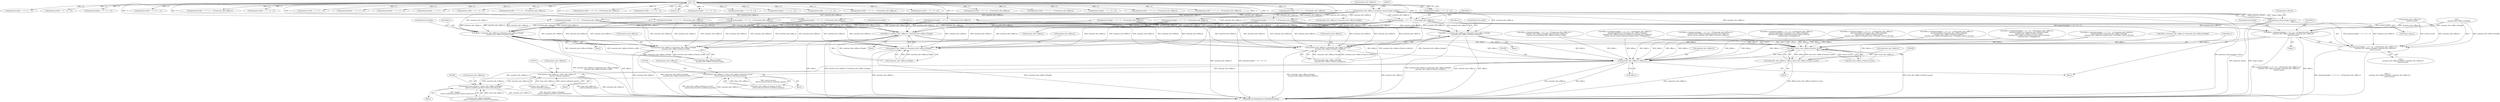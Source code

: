 digraph "0_ImageMagick_f595a1985233c399a05c0c37cc41de16a90dd025@pointer" {
"1000575" [label="(Call,(geometry.height == 0 ? -1.0 : 1.0)*annotate_info->affine.ty)"];
"1000582" [label="(Call,-1.0)"];
"1000416" [label="(Call,annotate_info->affine.ty=geometry_info.psi-image->page.y)"];
"1000422" [label="(Call,geometry_info.psi-image->page.y)"];
"1000570" [label="(Call,offset.y=(geometry.height == 0 ? -1.0 : 1.0)*annotate_info->affine.ty+i*\n          annotate_info->affine.sy*height+annotate_info->affine.sy*\n          metrics.ascent)"];
"1001794" [label="(Call,offset.y-draw_info->affine.sy*metrics.ascent)"];
"1001788" [label="(Call,undercolor_info->affine.ty=offset.y-draw_info->affine.sy*metrics.ascent)"];
"1001848" [label="(Call,annotate_info->affine.ty=offset.y)"];
"1001876" [label="(Call,annotate_info->affine.ty-=(draw_info->affine.sy*(metrics.ascent+\n          metrics.descent-metrics.underline_position)))"];
"1001972" [label="(Call,annotate_info->affine.ty-=(draw_info->affine.sy*(height+\n          metrics.underline_position+metrics.descent)/2.0))"];
"1001921" [label="(Call,annotate_info->affine.ty-=(draw_info->affine.sy*\n            metrics.underline_position))"];
"1000574" [label="(Call,(geometry.height == 0 ? -1.0 : 1.0)*annotate_info->affine.ty+i*\n          annotate_info->affine.sy*height+annotate_info->affine.sy*\n          metrics.ascent)"];
"1001588" [label="(Call,offset.y=annotate_info->affine.ty+i*annotate_info->affine.sy*height)"];
"1001592" [label="(Call,annotate_info->affine.ty+i*annotate_info->affine.sy*height)"];
"1001641" [label="(Call,offset.y=annotate_info->affine.ty+i*annotate_info->affine.sy*height-\n          annotate_info->affine.rx*metrics.width/2.0)"];
"1001645" [label="(Call,annotate_info->affine.ty+i*annotate_info->affine.sy*height-\n          annotate_info->affine.rx*metrics.width/2.0)"];
"1001704" [label="(Call,offset.y=annotate_info->affine.ty+i*annotate_info->affine.sy*height-\n          annotate_info->affine.rx*metrics.width)"];
"1001708" [label="(Call,annotate_info->affine.ty+i*annotate_info->affine.sy*height-\n          annotate_info->affine.rx*metrics.width)"];
"1000422" [label="(Call,geometry_info.psi-image->page.y)"];
"1001232" [label="(Call,(geometry.width == 0 ? -1.0 : 1.0)*annotate_info->affine.tx)"];
"1000786" [label="(Call,offset.y=(geometry.height == 0 ? -1.0 : 1.0)*annotate_info->affine.ty+i*\n          annotate_info->affine.sy*height+annotate_info->affine.sy*\n          metrics.ascent-annotate_info->affine.rx*metrics.width)"];
"1001651" [label="(Call,i*annotate_info->affine.sy*height-\n          annotate_info->affine.rx*metrics.width/2.0)"];
"1001641" [label="(Call,offset.y=annotate_info->affine.ty+i*annotate_info->affine.sy*height-\n          annotate_info->affine.rx*metrics.width/2.0)"];
"1000532" [label="(Call,(geometry.width == 0 ? -1.0 : 1.0)*annotate_info->affine.tx)"];
"1001507" [label="(Call,(geometry.height == 0 ? 1.0 : -1.0)*annotate_info->affine.ty)"];
"1001162" [label="(Call,(geometry.height == 0 ? -1.0 : 1.0)*annotate_info->affine.ty)"];
"1001451" [label="(Call,geometry.width == 0 ? 1.0 : -1.0)"];
"1001598" [label="(Call,i*annotate_info->affine.sy*height)"];
"1000844" [label="(Call,geometry.width == 0 ? -1.0 : 1.0)"];
"1001381" [label="(Call,offset.y=(geometry.height == 0 ? 1.0 : -1.0)*annotate_info->affine.ty+\n          geometry.height+i*annotate_info->affine.sy*height-\n          annotate_info->affine.rx*metrics.width/2.0-\n          annotate_info->affine.sy*(number_lines-1.0)*height+metrics.descent)"];
"1000590" [label="(Call,i*\n          annotate_info->affine.sy*height+annotate_info->affine.sy*\n          metrics.ascent)"];
"1001877" [label="(Call,annotate_info->affine.ty)"];
"1001921" [label="(Call,annotate_info->affine.ty-=(draw_info->affine.sy*\n            metrics.underline_position))"];
"1001274" [label="(Call,geometry.height == 0 ? 1.0 : -1.0)"];
"1001876" [label="(Call,annotate_info->affine.ty-=(draw_info->affine.sy*(metrics.ascent+\n          metrics.descent-metrics.underline_position)))"];
"1001920" [label="(Block,)"];
"1001023" [label="(Call,(geometry.height == 0 ? -1.0 : 1.0)*annotate_info->affine.ty)"];
"1001744" [label="(Block,)"];
"1000600" [label="(Call,annotate_info->affine.sy*\n          metrics.ascent)"];
"1001157" [label="(Call,offset.y=(geometry.height == 0 ? -1.0 : 1.0)*annotate_info->affine.ty+\n          geometry.height/2.0+i*annotate_info->affine.sy*height-\n          annotate_info->affine.rx*metrics.width+\n          annotate_info->affine.sy*(metrics.ascent+metrics.descent-\n          (number_lines-1.0)*height)/2.0)"];
"1000733" [label="(Call,geometry.width == 0 ? 1.0 : -1.0)"];
"1000791" [label="(Call,(geometry.height == 0 ? -1.0 : 1.0)*annotate_info->affine.ty)"];
"1001450" [label="(Call,(geometry.width == 0 ? 1.0 : -1.0)*annotate_info->affine.tx)"];
"1001568" [label="(Block,)"];
"1000955" [label="(Call,geometry.width == 0 ? -1.0 : 1.0)"];
"1000678" [label="(Call,(geometry.height == 0 ? -1.0 : 1.0)*annotate_info->affine.ty)"];
"1000592" [label="(Identifier,i)"];
"1001607" [label="(ControlStructure,break;)"];
"1001733" [label="(ControlStructure,break;)"];
"1001849" [label="(Call,annotate_info->affine.ty)"];
"1001642" [label="(Call,offset.y)"];
"1001096" [label="(Call,geometry.width == 0 ? 1.0 : -1.0)"];
"1001024" [label="(Call,geometry.height == 0 ? -1.0 : 1.0)"];
"1000609" [label="(ControlStructure,break;)"];
"1001708" [label="(Call,annotate_info->affine.ty+i*annotate_info->affine.sy*height-\n          annotate_info->affine.rx*metrics.width)"];
"1001973" [label="(Call,annotate_info->affine.ty)"];
"1001798" [label="(Call,draw_info->affine.sy*metrics.ascent)"];
"1002025" [label="(MethodReturn,MagickExport MagickBooleanType)"];
"1001163" [label="(Call,geometry.height == 0 ? -1.0 : 1.0)"];
"1001674" [label="(Block,)"];
"1001972" [label="(Call,annotate_info->affine.ty-=(draw_info->affine.sy*(height+\n          metrics.underline_position+metrics.descent)/2.0))"];
"1000526" [label="(Block,)"];
"1001018" [label="(Call,offset.y=(geometry.height == 0 ? -1.0 : 1.0)*annotate_info->affine.ty+\n          geometry.height/2.0+i*annotate_info->affine.sy*height-\n          annotate_info->affine.rx*metrics.width/2.0+annotate_info->affine.sy*\n          (metrics.ascent+metrics.descent-(number_lines-1.0)*height)/2.0)"];
"1001704" [label="(Call,offset.y=annotate_info->affine.ty+i*annotate_info->affine.sy*height-\n          annotate_info->affine.rx*metrics.width)"];
"1000673" [label="(Call,offset.y=(geometry.height == 0 ? -1.0 : 1.0)*annotate_info->affine.ty+i*\n          annotate_info->affine.sy*height+annotate_info->affine.sy*\n          metrics.ascent-annotate_info->affine.rx*metrics.width/2.0)"];
"1001709" [label="(Call,annotate_info->affine.ty)"];
"1001971" [label="(Block,)"];
"1000416" [label="(Call,annotate_info->affine.ty=geometry_info.psi-image->page.y)"];
"1001593" [label="(Call,annotate_info->affine.ty)"];
"1001387" [label="(Call,geometry.height == 0 ? 1.0 : -1.0)"];
"1001922" [label="(Call,annotate_info->affine.ty)"];
"1001588" [label="(Call,offset.y=annotate_info->affine.ty+i*annotate_info->affine.sy*height)"];
"1001326" [label="(Call,geometry.width == 0 ? -1.0 : 1.0)"];
"1000505" [label="(Call,offset.y=annotate_info->affine.ty+i*annotate_info->affine.sy*height)"];
"1001705" [label="(Call,offset.y)"];
"1001788" [label="(Call,undercolor_info->affine.ty=offset.y-draw_info->affine.sy*metrics.ascent)"];
"1001672" [label="(ControlStructure,break;)"];
"1000423" [label="(Call,geometry_info.psi)"];
"1001325" [label="(Call,(geometry.width == 0 ? -1.0 : 1.0)*annotate_info->affine.tx)"];
"1001854" [label="(Call,offset.y)"];
"1001848" [label="(Call,annotate_info->affine.ty=offset.y)"];
"1000509" [label="(Call,annotate_info->affine.ty+i*annotate_info->affine.sy*height)"];
"1001978" [label="(Call,draw_info->affine.sy*(height+\n          metrics.underline_position+metrics.descent)/2.0)"];
"1000894" [label="(Call,(geometry.height == 0 ? -1.0 : 1.0)*annotate_info->affine.ty)"];
"1000617" [label="(Call,(geometry.width == 0 ? -1.0 : 1.0)*annotate_info->affine.tx)"];
"1000417" [label="(Call,annotate_info->affine.ty)"];
"1000533" [label="(Call,geometry.width == 0 ? -1.0 : 1.0)"];
"1000889" [label="(Call,offset.y=(geometry.height == 0 ? -1.0 : 1.0)*annotate_info->affine.ty+\n          geometry.height/2.0+i*annotate_info->affine.sy*height+\n          annotate_info->affine.sy*(metrics.ascent+metrics.descent-\n          (number_lines-1.0)*height)/2.0)"];
"1000583" [label="(Literal,1.0)"];
"1001646" [label="(Call,annotate_info->affine.ty)"];
"1001502" [label="(Call,offset.y=(geometry.height == 0 ? 1.0 : -1.0)*annotate_info->affine.ty+\n          geometry.height+i*annotate_info->affine.sy*height-\n          annotate_info->affine.rx*metrics.width-\n          annotate_info->affine.sy*(number_lines-1.0)*height+metrics.descent)"];
"1001795" [label="(Call,offset.y)"];
"1000895" [label="(Call,geometry.height == 0 ? -1.0 : 1.0)"];
"1001794" [label="(Call,offset.y-draw_info->affine.sy*metrics.ascent)"];
"1000792" [label="(Call,geometry.height == 0 ? -1.0 : 1.0)"];
"1001589" [label="(Call,offset.y)"];
"1001508" [label="(Call,geometry.height == 0 ? 1.0 : -1.0)"];
"1001273" [label="(Call,(geometry.height == 0 ? 1.0 : -1.0)*annotate_info->affine.ty)"];
"1000570" [label="(Call,offset.y=(geometry.height == 0 ? -1.0 : 1.0)*annotate_info->affine.ty+i*\n          annotate_info->affine.sy*height+annotate_info->affine.sy*\n          metrics.ascent)"];
"1000591" [label="(Call,i*\n          annotate_info->affine.sy*height)"];
"1000618" [label="(Call,geometry.width == 0 ? -1.0 : 1.0)"];
"1000732" [label="(Call,(geometry.width == 0 ? 1.0 : -1.0)*annotate_info->affine.tx)"];
"1000574" [label="(Call,(geometry.height == 0 ? -1.0 : 1.0)*annotate_info->affine.ty+i*\n          annotate_info->affine.sy*height+annotate_info->affine.sy*\n          metrics.ascent)"];
"1001386" [label="(Call,(geometry.height == 0 ? 1.0 : -1.0)*annotate_info->affine.ty)"];
"1000392" [label="(Block,)"];
"1000576" [label="(Call,geometry.height == 0 ? -1.0 : 1.0)"];
"1000571" [label="(Call,offset.y)"];
"1001882" [label="(Call,draw_info->affine.sy*(metrics.ascent+\n          metrics.descent-metrics.underline_position))"];
"1001233" [label="(Call,geometry.width == 0 ? -1.0 : 1.0)"];
"1000575" [label="(Call,(geometry.height == 0 ? -1.0 : 1.0)*annotate_info->affine.ty)"];
"1001592" [label="(Call,annotate_info->affine.ty+i*annotate_info->affine.sy*height)"];
"1001789" [label="(Call,undercolor_info->affine.ty)"];
"1000843" [label="(Call,(geometry.width == 0 ? -1.0 : 1.0)*annotate_info->affine.tx)"];
"1000426" [label="(Call,image->page.y)"];
"1000585" [label="(Call,annotate_info->affine.ty)"];
"1001875" [label="(Block,)"];
"1001095" [label="(Call,(geometry.width == 0 ? 1.0 : -1.0)*annotate_info->affine.tx)"];
"1001609" [label="(Block,)"];
"1000679" [label="(Call,geometry.height == 0 ? -1.0 : 1.0)"];
"1001268" [label="(Call,offset.y=(geometry.height == 0 ? 1.0 : -1.0)*annotate_info->affine.ty+\n          geometry.height+i*annotate_info->affine.sy*height-\n          annotate_info->affine.sy*(number_lines-1.0)*height+metrics.descent)"];
"1001645" [label="(Call,annotate_info->affine.ty+i*annotate_info->affine.sy*height-\n          annotate_info->affine.rx*metrics.width/2.0)"];
"1000954" [label="(Call,(geometry.width == 0 ? -1.0 : 1.0)*annotate_info->affine.tx)"];
"1001927" [label="(Call,draw_info->affine.sy*\n            metrics.underline_position)"];
"1000582" [label="(Call,-1.0)"];
"1001714" [label="(Call,i*annotate_info->affine.sy*height-\n          annotate_info->affine.rx*metrics.width)"];
"1000575" -> "1000574"  [label="AST: "];
"1000575" -> "1000585"  [label="CFG: "];
"1000576" -> "1000575"  [label="AST: "];
"1000585" -> "1000575"  [label="AST: "];
"1000592" -> "1000575"  [label="CFG: "];
"1000575" -> "1002025"  [label="DDG: geometry.height == 0 ? -1.0 : 1.0"];
"1000575" -> "1002025"  [label="DDG: annotate_info->affine.ty"];
"1000575" -> "1000570"  [label="DDG: geometry.height == 0 ? -1.0 : 1.0"];
"1000575" -> "1000570"  [label="DDG: annotate_info->affine.ty"];
"1000575" -> "1000574"  [label="DDG: geometry.height == 0 ? -1.0 : 1.0"];
"1000575" -> "1000574"  [label="DDG: annotate_info->affine.ty"];
"1000582" -> "1000575"  [label="DDG: 1.0"];
"1000416" -> "1000575"  [label="DDG: annotate_info->affine.ty"];
"1000575" -> "1001588"  [label="DDG: annotate_info->affine.ty"];
"1000575" -> "1001592"  [label="DDG: annotate_info->affine.ty"];
"1000575" -> "1001641"  [label="DDG: annotate_info->affine.ty"];
"1000575" -> "1001645"  [label="DDG: annotate_info->affine.ty"];
"1000575" -> "1001704"  [label="DDG: annotate_info->affine.ty"];
"1000575" -> "1001708"  [label="DDG: annotate_info->affine.ty"];
"1000582" -> "1000576"  [label="AST: "];
"1000582" -> "1000583"  [label="CFG: "];
"1000583" -> "1000582"  [label="AST: "];
"1000576" -> "1000582"  [label="CFG: "];
"1000582" -> "1000532"  [label="DDG: 1.0"];
"1000582" -> "1000533"  [label="DDG: 1.0"];
"1000582" -> "1000576"  [label="DDG: 1.0"];
"1000582" -> "1000617"  [label="DDG: 1.0"];
"1000582" -> "1000618"  [label="DDG: 1.0"];
"1000582" -> "1000678"  [label="DDG: 1.0"];
"1000582" -> "1000679"  [label="DDG: 1.0"];
"1000582" -> "1000732"  [label="DDG: 1.0"];
"1000582" -> "1000733"  [label="DDG: 1.0"];
"1000582" -> "1000791"  [label="DDG: 1.0"];
"1000582" -> "1000792"  [label="DDG: 1.0"];
"1000582" -> "1000843"  [label="DDG: 1.0"];
"1000582" -> "1000844"  [label="DDG: 1.0"];
"1000582" -> "1000894"  [label="DDG: 1.0"];
"1000582" -> "1000895"  [label="DDG: 1.0"];
"1000582" -> "1000954"  [label="DDG: 1.0"];
"1000582" -> "1000955"  [label="DDG: 1.0"];
"1000582" -> "1001023"  [label="DDG: 1.0"];
"1000582" -> "1001024"  [label="DDG: 1.0"];
"1000582" -> "1001095"  [label="DDG: 1.0"];
"1000582" -> "1001096"  [label="DDG: 1.0"];
"1000582" -> "1001162"  [label="DDG: 1.0"];
"1000582" -> "1001163"  [label="DDG: 1.0"];
"1000582" -> "1001232"  [label="DDG: 1.0"];
"1000582" -> "1001233"  [label="DDG: 1.0"];
"1000582" -> "1001273"  [label="DDG: 1.0"];
"1000582" -> "1001274"  [label="DDG: 1.0"];
"1000582" -> "1001325"  [label="DDG: 1.0"];
"1000582" -> "1001326"  [label="DDG: 1.0"];
"1000582" -> "1001386"  [label="DDG: 1.0"];
"1000582" -> "1001387"  [label="DDG: 1.0"];
"1000582" -> "1001450"  [label="DDG: 1.0"];
"1000582" -> "1001451"  [label="DDG: 1.0"];
"1000582" -> "1001507"  [label="DDG: 1.0"];
"1000582" -> "1001508"  [label="DDG: 1.0"];
"1000416" -> "1000392"  [label="AST: "];
"1000416" -> "1000422"  [label="CFG: "];
"1000417" -> "1000416"  [label="AST: "];
"1000422" -> "1000416"  [label="AST: "];
"1000432" -> "1000416"  [label="CFG: "];
"1000416" -> "1002025"  [label="DDG: geometry_info.psi-image->page.y"];
"1000422" -> "1000416"  [label="DDG: geometry_info.psi"];
"1000422" -> "1000416"  [label="DDG: image->page.y"];
"1000416" -> "1000505"  [label="DDG: annotate_info->affine.ty"];
"1000416" -> "1000509"  [label="DDG: annotate_info->affine.ty"];
"1000416" -> "1000678"  [label="DDG: annotate_info->affine.ty"];
"1000416" -> "1000791"  [label="DDG: annotate_info->affine.ty"];
"1000416" -> "1000894"  [label="DDG: annotate_info->affine.ty"];
"1000416" -> "1001023"  [label="DDG: annotate_info->affine.ty"];
"1000416" -> "1001162"  [label="DDG: annotate_info->affine.ty"];
"1000416" -> "1001273"  [label="DDG: annotate_info->affine.ty"];
"1000416" -> "1001386"  [label="DDG: annotate_info->affine.ty"];
"1000416" -> "1001507"  [label="DDG: annotate_info->affine.ty"];
"1000416" -> "1001588"  [label="DDG: annotate_info->affine.ty"];
"1000416" -> "1001592"  [label="DDG: annotate_info->affine.ty"];
"1000416" -> "1001641"  [label="DDG: annotate_info->affine.ty"];
"1000416" -> "1001645"  [label="DDG: annotate_info->affine.ty"];
"1000416" -> "1001704"  [label="DDG: annotate_info->affine.ty"];
"1000416" -> "1001708"  [label="DDG: annotate_info->affine.ty"];
"1000422" -> "1000426"  [label="CFG: "];
"1000423" -> "1000422"  [label="AST: "];
"1000426" -> "1000422"  [label="AST: "];
"1000422" -> "1002025"  [label="DDG: image->page.y"];
"1000422" -> "1002025"  [label="DDG: geometry_info.psi"];
"1000570" -> "1000526"  [label="AST: "];
"1000570" -> "1000574"  [label="CFG: "];
"1000571" -> "1000570"  [label="AST: "];
"1000574" -> "1000570"  [label="AST: "];
"1000609" -> "1000570"  [label="CFG: "];
"1000570" -> "1002025"  [label="DDG: offset.y"];
"1000570" -> "1002025"  [label="DDG: (geometry.height == 0 ? -1.0 : 1.0)*annotate_info->affine.ty+i*\n          annotate_info->affine.sy*height+annotate_info->affine.sy*\n          metrics.ascent"];
"1000591" -> "1000570"  [label="DDG: i"];
"1000591" -> "1000570"  [label="DDG: annotate_info->affine.sy*height"];
"1000600" -> "1000570"  [label="DDG: annotate_info->affine.sy"];
"1000600" -> "1000570"  [label="DDG: metrics.ascent"];
"1000570" -> "1001794"  [label="DDG: offset.y"];
"1000570" -> "1001848"  [label="DDG: offset.y"];
"1001794" -> "1001788"  [label="AST: "];
"1001794" -> "1001798"  [label="CFG: "];
"1001795" -> "1001794"  [label="AST: "];
"1001798" -> "1001794"  [label="AST: "];
"1001788" -> "1001794"  [label="CFG: "];
"1001794" -> "1002025"  [label="DDG: draw_info->affine.sy*metrics.ascent"];
"1001794" -> "1001788"  [label="DDG: offset.y"];
"1001794" -> "1001788"  [label="DDG: draw_info->affine.sy*metrics.ascent"];
"1001704" -> "1001794"  [label="DDG: offset.y"];
"1000505" -> "1001794"  [label="DDG: offset.y"];
"1001588" -> "1001794"  [label="DDG: offset.y"];
"1000889" -> "1001794"  [label="DDG: offset.y"];
"1000673" -> "1001794"  [label="DDG: offset.y"];
"1000786" -> "1001794"  [label="DDG: offset.y"];
"1001157" -> "1001794"  [label="DDG: offset.y"];
"1001502" -> "1001794"  [label="DDG: offset.y"];
"1001381" -> "1001794"  [label="DDG: offset.y"];
"1001018" -> "1001794"  [label="DDG: offset.y"];
"1001268" -> "1001794"  [label="DDG: offset.y"];
"1001641" -> "1001794"  [label="DDG: offset.y"];
"1001798" -> "1001794"  [label="DDG: draw_info->affine.sy"];
"1001798" -> "1001794"  [label="DDG: metrics.ascent"];
"1001794" -> "1001848"  [label="DDG: offset.y"];
"1001788" -> "1001744"  [label="AST: "];
"1001789" -> "1001788"  [label="AST: "];
"1001808" -> "1001788"  [label="CFG: "];
"1001788" -> "1002025"  [label="DDG: offset.y-draw_info->affine.sy*metrics.ascent"];
"1001788" -> "1002025"  [label="DDG: undercolor_info->affine.ty"];
"1001848" -> "1000392"  [label="AST: "];
"1001848" -> "1001854"  [label="CFG: "];
"1001849" -> "1001848"  [label="AST: "];
"1001854" -> "1001848"  [label="AST: "];
"1001858" -> "1001848"  [label="CFG: "];
"1001848" -> "1002025"  [label="DDG: offset.y"];
"1001848" -> "1002025"  [label="DDG: annotate_info->affine.ty"];
"1001704" -> "1001848"  [label="DDG: offset.y"];
"1000505" -> "1001848"  [label="DDG: offset.y"];
"1001588" -> "1001848"  [label="DDG: offset.y"];
"1000889" -> "1001848"  [label="DDG: offset.y"];
"1000673" -> "1001848"  [label="DDG: offset.y"];
"1000786" -> "1001848"  [label="DDG: offset.y"];
"1001157" -> "1001848"  [label="DDG: offset.y"];
"1001502" -> "1001848"  [label="DDG: offset.y"];
"1001381" -> "1001848"  [label="DDG: offset.y"];
"1001018" -> "1001848"  [label="DDG: offset.y"];
"1001268" -> "1001848"  [label="DDG: offset.y"];
"1001641" -> "1001848"  [label="DDG: offset.y"];
"1001848" -> "1001876"  [label="DDG: annotate_info->affine.ty"];
"1001848" -> "1001921"  [label="DDG: annotate_info->affine.ty"];
"1001848" -> "1001972"  [label="DDG: annotate_info->affine.ty"];
"1001876" -> "1001875"  [label="AST: "];
"1001876" -> "1001882"  [label="CFG: "];
"1001877" -> "1001876"  [label="AST: "];
"1001882" -> "1001876"  [label="AST: "];
"1001900" -> "1001876"  [label="CFG: "];
"1001876" -> "1002025"  [label="DDG: annotate_info->affine.ty"];
"1001876" -> "1002025"  [label="DDG: draw_info->affine.sy*(metrics.ascent+\n          metrics.descent-metrics.underline_position)"];
"1001882" -> "1001876"  [label="DDG: draw_info->affine.sy"];
"1001882" -> "1001876"  [label="DDG: metrics.ascent+\n          metrics.descent-metrics.underline_position"];
"1001876" -> "1001972"  [label="DDG: annotate_info->affine.ty"];
"1001972" -> "1001971"  [label="AST: "];
"1001972" -> "1001978"  [label="CFG: "];
"1001973" -> "1001972"  [label="AST: "];
"1001978" -> "1001972"  [label="AST: "];
"1001996" -> "1001972"  [label="CFG: "];
"1001972" -> "1002025"  [label="DDG: draw_info->affine.sy*(height+\n          metrics.underline_position+metrics.descent)/2.0"];
"1001972" -> "1002025"  [label="DDG: annotate_info->affine.ty"];
"1001978" -> "1001972"  [label="DDG: draw_info->affine.sy"];
"1001978" -> "1001972"  [label="DDG: (height+\n          metrics.underline_position+metrics.descent)/2.0"];
"1001921" -> "1001972"  [label="DDG: annotate_info->affine.ty"];
"1001921" -> "1001920"  [label="AST: "];
"1001921" -> "1001927"  [label="CFG: "];
"1001922" -> "1001921"  [label="AST: "];
"1001927" -> "1001921"  [label="AST: "];
"1001937" -> "1001921"  [label="CFG: "];
"1001921" -> "1002025"  [label="DDG: annotate_info->affine.ty"];
"1001921" -> "1002025"  [label="DDG: draw_info->affine.sy*\n            metrics.underline_position"];
"1001927" -> "1001921"  [label="DDG: draw_info->affine.sy"];
"1001927" -> "1001921"  [label="DDG: metrics.underline_position"];
"1000574" -> "1000590"  [label="CFG: "];
"1000590" -> "1000574"  [label="AST: "];
"1000574" -> "1002025"  [label="DDG: (geometry.height == 0 ? -1.0 : 1.0)*annotate_info->affine.ty"];
"1000574" -> "1002025"  [label="DDG: i*\n          annotate_info->affine.sy*height+annotate_info->affine.sy*\n          metrics.ascent"];
"1000591" -> "1000574"  [label="DDG: i"];
"1000591" -> "1000574"  [label="DDG: annotate_info->affine.sy*height"];
"1000600" -> "1000574"  [label="DDG: annotate_info->affine.sy"];
"1000600" -> "1000574"  [label="DDG: metrics.ascent"];
"1001588" -> "1001568"  [label="AST: "];
"1001588" -> "1001592"  [label="CFG: "];
"1001589" -> "1001588"  [label="AST: "];
"1001592" -> "1001588"  [label="AST: "];
"1001607" -> "1001588"  [label="CFG: "];
"1001588" -> "1002025"  [label="DDG: offset.y"];
"1001588" -> "1002025"  [label="DDG: annotate_info->affine.ty+i*annotate_info->affine.sy*height"];
"1001507" -> "1001588"  [label="DDG: annotate_info->affine.ty"];
"1001162" -> "1001588"  [label="DDG: annotate_info->affine.ty"];
"1000894" -> "1001588"  [label="DDG: annotate_info->affine.ty"];
"1001273" -> "1001588"  [label="DDG: annotate_info->affine.ty"];
"1001023" -> "1001588"  [label="DDG: annotate_info->affine.ty"];
"1000678" -> "1001588"  [label="DDG: annotate_info->affine.ty"];
"1000791" -> "1001588"  [label="DDG: annotate_info->affine.ty"];
"1001386" -> "1001588"  [label="DDG: annotate_info->affine.ty"];
"1001598" -> "1001588"  [label="DDG: i"];
"1001598" -> "1001588"  [label="DDG: annotate_info->affine.sy*height"];
"1001592" -> "1001598"  [label="CFG: "];
"1001593" -> "1001592"  [label="AST: "];
"1001598" -> "1001592"  [label="AST: "];
"1001592" -> "1002025"  [label="DDG: annotate_info->affine.ty"];
"1001592" -> "1002025"  [label="DDG: i*annotate_info->affine.sy*height"];
"1001507" -> "1001592"  [label="DDG: annotate_info->affine.ty"];
"1001162" -> "1001592"  [label="DDG: annotate_info->affine.ty"];
"1000894" -> "1001592"  [label="DDG: annotate_info->affine.ty"];
"1001273" -> "1001592"  [label="DDG: annotate_info->affine.ty"];
"1001023" -> "1001592"  [label="DDG: annotate_info->affine.ty"];
"1000678" -> "1001592"  [label="DDG: annotate_info->affine.ty"];
"1000791" -> "1001592"  [label="DDG: annotate_info->affine.ty"];
"1001386" -> "1001592"  [label="DDG: annotate_info->affine.ty"];
"1001598" -> "1001592"  [label="DDG: i"];
"1001598" -> "1001592"  [label="DDG: annotate_info->affine.sy*height"];
"1001641" -> "1001609"  [label="AST: "];
"1001641" -> "1001645"  [label="CFG: "];
"1001642" -> "1001641"  [label="AST: "];
"1001645" -> "1001641"  [label="AST: "];
"1001672" -> "1001641"  [label="CFG: "];
"1001641" -> "1002025"  [label="DDG: annotate_info->affine.ty+i*annotate_info->affine.sy*height-\n          annotate_info->affine.rx*metrics.width/2.0"];
"1001641" -> "1002025"  [label="DDG: offset.y"];
"1001507" -> "1001641"  [label="DDG: annotate_info->affine.ty"];
"1001162" -> "1001641"  [label="DDG: annotate_info->affine.ty"];
"1000894" -> "1001641"  [label="DDG: annotate_info->affine.ty"];
"1001273" -> "1001641"  [label="DDG: annotate_info->affine.ty"];
"1001023" -> "1001641"  [label="DDG: annotate_info->affine.ty"];
"1000678" -> "1001641"  [label="DDG: annotate_info->affine.ty"];
"1000791" -> "1001641"  [label="DDG: annotate_info->affine.ty"];
"1001386" -> "1001641"  [label="DDG: annotate_info->affine.ty"];
"1001651" -> "1001641"  [label="DDG: i*annotate_info->affine.sy*height"];
"1001651" -> "1001641"  [label="DDG: annotate_info->affine.rx*metrics.width/2.0"];
"1001645" -> "1001651"  [label="CFG: "];
"1001646" -> "1001645"  [label="AST: "];
"1001651" -> "1001645"  [label="AST: "];
"1001645" -> "1002025"  [label="DDG: annotate_info->affine.ty"];
"1001645" -> "1002025"  [label="DDG: i*annotate_info->affine.sy*height-\n          annotate_info->affine.rx*metrics.width/2.0"];
"1001507" -> "1001645"  [label="DDG: annotate_info->affine.ty"];
"1001162" -> "1001645"  [label="DDG: annotate_info->affine.ty"];
"1000894" -> "1001645"  [label="DDG: annotate_info->affine.ty"];
"1001273" -> "1001645"  [label="DDG: annotate_info->affine.ty"];
"1001023" -> "1001645"  [label="DDG: annotate_info->affine.ty"];
"1000678" -> "1001645"  [label="DDG: annotate_info->affine.ty"];
"1000791" -> "1001645"  [label="DDG: annotate_info->affine.ty"];
"1001386" -> "1001645"  [label="DDG: annotate_info->affine.ty"];
"1001651" -> "1001645"  [label="DDG: i*annotate_info->affine.sy*height"];
"1001651" -> "1001645"  [label="DDG: annotate_info->affine.rx*metrics.width/2.0"];
"1001704" -> "1001674"  [label="AST: "];
"1001704" -> "1001708"  [label="CFG: "];
"1001705" -> "1001704"  [label="AST: "];
"1001708" -> "1001704"  [label="AST: "];
"1001733" -> "1001704"  [label="CFG: "];
"1001704" -> "1002025"  [label="DDG: offset.y"];
"1001704" -> "1002025"  [label="DDG: annotate_info->affine.ty+i*annotate_info->affine.sy*height-\n          annotate_info->affine.rx*metrics.width"];
"1001507" -> "1001704"  [label="DDG: annotate_info->affine.ty"];
"1001162" -> "1001704"  [label="DDG: annotate_info->affine.ty"];
"1000894" -> "1001704"  [label="DDG: annotate_info->affine.ty"];
"1001273" -> "1001704"  [label="DDG: annotate_info->affine.ty"];
"1001023" -> "1001704"  [label="DDG: annotate_info->affine.ty"];
"1000678" -> "1001704"  [label="DDG: annotate_info->affine.ty"];
"1000791" -> "1001704"  [label="DDG: annotate_info->affine.ty"];
"1001386" -> "1001704"  [label="DDG: annotate_info->affine.ty"];
"1001714" -> "1001704"  [label="DDG: i*annotate_info->affine.sy*height"];
"1001714" -> "1001704"  [label="DDG: annotate_info->affine.rx*metrics.width"];
"1001708" -> "1001714"  [label="CFG: "];
"1001709" -> "1001708"  [label="AST: "];
"1001714" -> "1001708"  [label="AST: "];
"1001708" -> "1002025"  [label="DDG: annotate_info->affine.ty"];
"1001708" -> "1002025"  [label="DDG: i*annotate_info->affine.sy*height-\n          annotate_info->affine.rx*metrics.width"];
"1001507" -> "1001708"  [label="DDG: annotate_info->affine.ty"];
"1001162" -> "1001708"  [label="DDG: annotate_info->affine.ty"];
"1000894" -> "1001708"  [label="DDG: annotate_info->affine.ty"];
"1001273" -> "1001708"  [label="DDG: annotate_info->affine.ty"];
"1001023" -> "1001708"  [label="DDG: annotate_info->affine.ty"];
"1000678" -> "1001708"  [label="DDG: annotate_info->affine.ty"];
"1000791" -> "1001708"  [label="DDG: annotate_info->affine.ty"];
"1001386" -> "1001708"  [label="DDG: annotate_info->affine.ty"];
"1001714" -> "1001708"  [label="DDG: i*annotate_info->affine.sy*height"];
"1001714" -> "1001708"  [label="DDG: annotate_info->affine.rx*metrics.width"];
}
